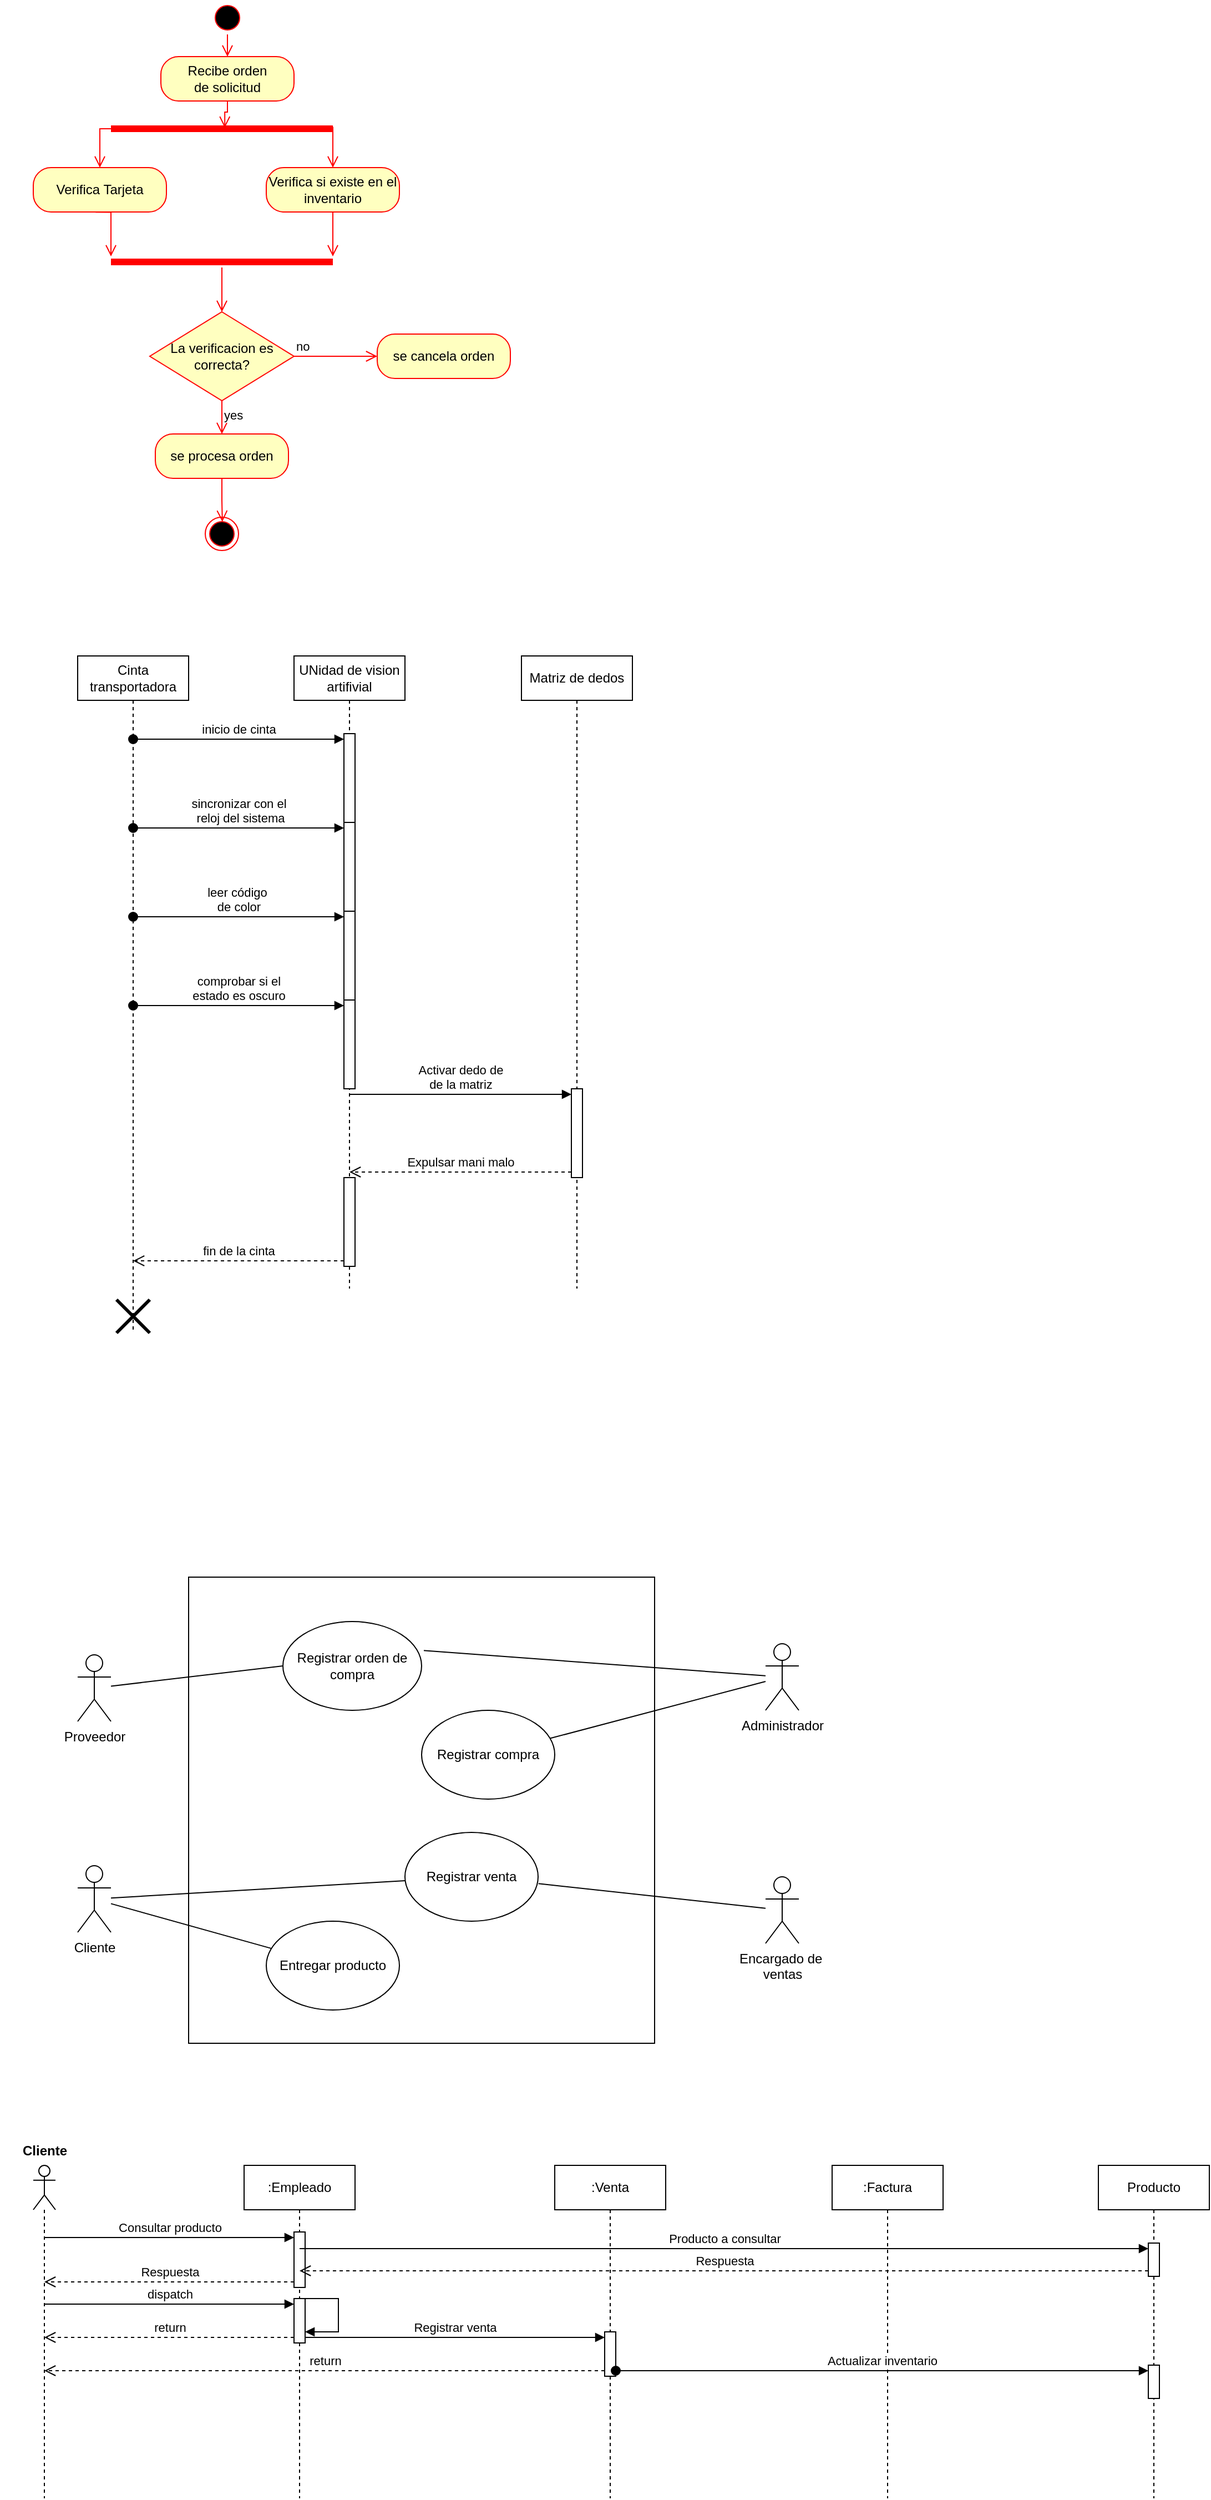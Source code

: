 <mxfile version="22.1.0" type="github">
  <diagram id="R2lEEEUBdFMjLlhIrx00" name="Page-1">
    <mxGraphModel dx="933" dy="443" grid="1" gridSize="10" guides="1" tooltips="1" connect="1" arrows="1" fold="1" page="1" pageScale="1" pageWidth="850" pageHeight="1100" math="0" shadow="0" extFonts="Permanent Marker^https://fonts.googleapis.com/css?family=Permanent+Marker">
      <root>
        <mxCell id="0" />
        <mxCell id="1" parent="0" />
        <mxCell id="CYu5cwrfjiV9SocdkziE-3" value="" style="ellipse;html=1;shape=startState;fillColor=#000000;strokeColor=#ff0000;" parent="1" vertex="1">
          <mxGeometry x="210" y="70" width="30" height="30" as="geometry" />
        </mxCell>
        <mxCell id="CYu5cwrfjiV9SocdkziE-4" value="" style="edgeStyle=orthogonalEdgeStyle;html=1;verticalAlign=bottom;endArrow=open;endSize=8;strokeColor=#ff0000;rounded=0;entryX=0.5;entryY=0;entryDx=0;entryDy=0;" parent="1" source="CYu5cwrfjiV9SocdkziE-3" target="CYu5cwrfjiV9SocdkziE-5" edge="1">
          <mxGeometry relative="1" as="geometry">
            <mxPoint x="225" y="120" as="targetPoint" />
          </mxGeometry>
        </mxCell>
        <mxCell id="CYu5cwrfjiV9SocdkziE-5" value="Recibe orden&lt;br&gt;de solicitud" style="rounded=1;whiteSpace=wrap;html=1;arcSize=40;fontColor=#000000;fillColor=#ffffc0;strokeColor=#ff0000;" parent="1" vertex="1">
          <mxGeometry x="165" y="120" width="120" height="40" as="geometry" />
        </mxCell>
        <mxCell id="CYu5cwrfjiV9SocdkziE-6" value="" style="edgeStyle=orthogonalEdgeStyle;html=1;verticalAlign=bottom;endArrow=open;endSize=8;strokeColor=#ff0000;rounded=0;entryX=0.513;entryY=0.414;entryDx=0;entryDy=0;entryPerimeter=0;" parent="1" source="CYu5cwrfjiV9SocdkziE-5" target="CYu5cwrfjiV9SocdkziE-16" edge="1">
          <mxGeometry relative="1" as="geometry">
            <mxPoint x="225" y="180" as="targetPoint" />
          </mxGeometry>
        </mxCell>
        <mxCell id="CYu5cwrfjiV9SocdkziE-8" value="" style="edgeStyle=orthogonalEdgeStyle;html=1;verticalAlign=bottom;endArrow=open;endSize=8;strokeColor=#ff0000;rounded=0;exitX=0;exitY=0.5;exitDx=0;exitDy=0;exitPerimeter=0;entryX=0.5;entryY=0;entryDx=0;entryDy=0;" parent="1" source="CYu5cwrfjiV9SocdkziE-16" target="CYu5cwrfjiV9SocdkziE-9" edge="1">
          <mxGeometry relative="1" as="geometry">
            <mxPoint x="120" y="222.5" as="targetPoint" />
            <mxPoint x="120" y="147.5" as="sourcePoint" />
            <Array as="points" />
          </mxGeometry>
        </mxCell>
        <mxCell id="CYu5cwrfjiV9SocdkziE-9" value="Verifica Tarjeta" style="rounded=1;whiteSpace=wrap;html=1;arcSize=40;fontColor=#000000;fillColor=#ffffc0;strokeColor=#ff0000;" parent="1" vertex="1">
          <mxGeometry x="50" y="220" width="120" height="40" as="geometry" />
        </mxCell>
        <mxCell id="CYu5cwrfjiV9SocdkziE-10" value="" style="edgeStyle=orthogonalEdgeStyle;html=1;verticalAlign=bottom;endArrow=open;endSize=8;strokeColor=#ff0000;rounded=0;exitX=0.468;exitY=1.004;exitDx=0;exitDy=0;exitPerimeter=0;" parent="1" source="CYu5cwrfjiV9SocdkziE-9" target="CYu5cwrfjiV9SocdkziE-18" edge="1">
          <mxGeometry relative="1" as="geometry">
            <mxPoint x="120" y="360" as="targetPoint" />
            <mxPoint x="120" y="270" as="sourcePoint" />
            <Array as="points">
              <mxPoint x="120" y="260" />
            </Array>
          </mxGeometry>
        </mxCell>
        <mxCell id="CYu5cwrfjiV9SocdkziE-16" value="" style="shape=line;html=1;strokeWidth=6;strokeColor=#ff0000;" parent="1" vertex="1">
          <mxGeometry x="120" y="180" width="200" height="10" as="geometry" />
        </mxCell>
        <mxCell id="CYu5cwrfjiV9SocdkziE-18" value="" style="shape=line;html=1;strokeWidth=6;strokeColor=#ff0000;" parent="1" vertex="1">
          <mxGeometry x="120" y="300" width="200" height="10" as="geometry" />
        </mxCell>
        <mxCell id="CYu5cwrfjiV9SocdkziE-19" value="" style="edgeStyle=orthogonalEdgeStyle;html=1;verticalAlign=bottom;endArrow=open;endSize=8;strokeColor=#ff0000;rounded=0;entryX=0.5;entryY=0;entryDx=0;entryDy=0;" parent="1" source="CYu5cwrfjiV9SocdkziE-18" target="CYu5cwrfjiV9SocdkziE-23" edge="1">
          <mxGeometry relative="1" as="geometry">
            <mxPoint x="220" y="430" as="targetPoint" />
          </mxGeometry>
        </mxCell>
        <mxCell id="CYu5cwrfjiV9SocdkziE-20" value="" style="edgeStyle=orthogonalEdgeStyle;html=1;verticalAlign=bottom;endArrow=open;endSize=8;strokeColor=#ff0000;rounded=0;exitX=0.988;exitY=0.38;exitDx=0;exitDy=0;exitPerimeter=0;" parent="1" source="CYu5cwrfjiV9SocdkziE-16" target="CYu5cwrfjiV9SocdkziE-21" edge="1">
          <mxGeometry relative="1" as="geometry">
            <mxPoint x="320" y="222.5" as="targetPoint" />
            <mxPoint x="320" y="190" as="sourcePoint" />
            <Array as="points">
              <mxPoint x="320" y="184" />
            </Array>
          </mxGeometry>
        </mxCell>
        <mxCell id="CYu5cwrfjiV9SocdkziE-21" value="Verifica si existe en el inventario" style="rounded=1;whiteSpace=wrap;html=1;arcSize=40;fontColor=#000000;fillColor=#ffffc0;strokeColor=#ff0000;" parent="1" vertex="1">
          <mxGeometry x="260" y="220" width="120" height="40" as="geometry" />
        </mxCell>
        <mxCell id="CYu5cwrfjiV9SocdkziE-22" value="" style="edgeStyle=orthogonalEdgeStyle;html=1;verticalAlign=bottom;endArrow=open;endSize=8;strokeColor=#ff0000;rounded=0;" parent="1" source="CYu5cwrfjiV9SocdkziE-21" edge="1">
          <mxGeometry relative="1" as="geometry">
            <mxPoint x="320" y="300" as="targetPoint" />
            <mxPoint x="320" y="260" as="sourcePoint" />
            <Array as="points" />
          </mxGeometry>
        </mxCell>
        <mxCell id="CYu5cwrfjiV9SocdkziE-23" value="La verificacion es correcta?" style="rhombus;whiteSpace=wrap;html=1;fontColor=#000000;fillColor=#ffffc0;strokeColor=#ff0000;" parent="1" vertex="1">
          <mxGeometry x="155" y="350" width="130" height="80" as="geometry" />
        </mxCell>
        <mxCell id="CYu5cwrfjiV9SocdkziE-24" value="no" style="edgeStyle=orthogonalEdgeStyle;html=1;align=left;verticalAlign=bottom;endArrow=open;endSize=8;strokeColor=#ff0000;rounded=0;" parent="1" source="CYu5cwrfjiV9SocdkziE-23" edge="1">
          <mxGeometry x="-1" relative="1" as="geometry">
            <mxPoint x="360" y="390" as="targetPoint" />
          </mxGeometry>
        </mxCell>
        <mxCell id="CYu5cwrfjiV9SocdkziE-25" value="yes" style="edgeStyle=orthogonalEdgeStyle;html=1;align=left;verticalAlign=top;endArrow=open;endSize=8;strokeColor=#ff0000;rounded=0;" parent="1" source="CYu5cwrfjiV9SocdkziE-23" target="CYu5cwrfjiV9SocdkziE-31" edge="1">
          <mxGeometry x="-1" relative="1" as="geometry">
            <mxPoint x="220" y="530" as="targetPoint" />
          </mxGeometry>
        </mxCell>
        <mxCell id="CYu5cwrfjiV9SocdkziE-29" value="se cancela orden" style="rounded=1;whiteSpace=wrap;html=1;arcSize=40;fontColor=#000000;fillColor=#ffffc0;strokeColor=#ff0000;" parent="1" vertex="1">
          <mxGeometry x="360" y="370" width="120" height="40" as="geometry" />
        </mxCell>
        <mxCell id="CYu5cwrfjiV9SocdkziE-31" value="se procesa orden" style="rounded=1;whiteSpace=wrap;html=1;arcSize=40;fontColor=#000000;fillColor=#ffffc0;strokeColor=#ff0000;" parent="1" vertex="1">
          <mxGeometry x="160" y="460" width="120" height="40" as="geometry" />
        </mxCell>
        <mxCell id="CYu5cwrfjiV9SocdkziE-32" value="" style="ellipse;html=1;shape=endState;fillColor=#000000;strokeColor=#ff0000;" parent="1" vertex="1">
          <mxGeometry x="205" y="535" width="30" height="30" as="geometry" />
        </mxCell>
        <mxCell id="CYu5cwrfjiV9SocdkziE-35" value="" style="edgeStyle=orthogonalEdgeStyle;html=1;align=left;verticalAlign=top;endArrow=open;endSize=8;strokeColor=#ff0000;rounded=0;entryX=0.513;entryY=0.139;entryDx=0;entryDy=0;entryPerimeter=0;exitX=0.5;exitY=1;exitDx=0;exitDy=0;" parent="1" source="CYu5cwrfjiV9SocdkziE-31" target="CYu5cwrfjiV9SocdkziE-32" edge="1">
          <mxGeometry x="-1" relative="1" as="geometry">
            <mxPoint x="219.9" y="610" as="targetPoint" />
            <mxPoint x="219.9" y="570" as="sourcePoint" />
            <Array as="points">
              <mxPoint x="220" y="520" />
              <mxPoint x="220" y="520" />
            </Array>
          </mxGeometry>
        </mxCell>
        <mxCell id="Lv1skkVpec8RTPj35JqM-1" value="Cinta transportadora" style="shape=umlLifeline;perimeter=lifelinePerimeter;whiteSpace=wrap;html=1;container=1;dropTarget=0;collapsible=0;recursiveResize=0;outlineConnect=0;portConstraint=eastwest;newEdgeStyle={&quot;curved&quot;:0,&quot;rounded&quot;:0};" parent="1" vertex="1">
          <mxGeometry x="90" y="660" width="100" height="610" as="geometry" />
        </mxCell>
        <mxCell id="Lv1skkVpec8RTPj35JqM-19" value="" style="shape=umlDestroy;whiteSpace=wrap;html=1;strokeWidth=3;targetShapes=umlLifeline;" parent="Lv1skkVpec8RTPj35JqM-1" vertex="1">
          <mxGeometry x="35" y="580" width="30" height="30" as="geometry" />
        </mxCell>
        <mxCell id="Lv1skkVpec8RTPj35JqM-2" value="UNidad de vision artifivial" style="shape=umlLifeline;perimeter=lifelinePerimeter;whiteSpace=wrap;html=1;container=1;dropTarget=0;collapsible=0;recursiveResize=0;outlineConnect=0;portConstraint=eastwest;newEdgeStyle={&quot;curved&quot;:0,&quot;rounded&quot;:0};" parent="1" vertex="1">
          <mxGeometry x="285" y="660" width="100" height="570" as="geometry" />
        </mxCell>
        <mxCell id="Lv1skkVpec8RTPj35JqM-4" value="" style="html=1;points=[[0,0,0,0,5],[0,1,0,0,-5],[1,0,0,0,5],[1,1,0,0,-5]];perimeter=orthogonalPerimeter;outlineConnect=0;targetShapes=umlLifeline;portConstraint=eastwest;newEdgeStyle={&quot;curved&quot;:0,&quot;rounded&quot;:0};" parent="Lv1skkVpec8RTPj35JqM-2" vertex="1">
          <mxGeometry x="45" y="70" width="10" height="80" as="geometry" />
        </mxCell>
        <mxCell id="Lv1skkVpec8RTPj35JqM-6" value="" style="html=1;points=[[0,0,0,0,5],[0,1,0,0,-5],[1,0,0,0,5],[1,1,0,0,-5]];perimeter=orthogonalPerimeter;outlineConnect=0;targetShapes=umlLifeline;portConstraint=eastwest;newEdgeStyle={&quot;curved&quot;:0,&quot;rounded&quot;:0};" parent="Lv1skkVpec8RTPj35JqM-2" vertex="1">
          <mxGeometry x="45" y="150" width="10" height="80" as="geometry" />
        </mxCell>
        <mxCell id="Lv1skkVpec8RTPj35JqM-8" value="" style="html=1;points=[[0,0,0,0,5],[0,1,0,0,-5],[1,0,0,0,5],[1,1,0,0,-5]];perimeter=orthogonalPerimeter;outlineConnect=0;targetShapes=umlLifeline;portConstraint=eastwest;newEdgeStyle={&quot;curved&quot;:0,&quot;rounded&quot;:0};" parent="Lv1skkVpec8RTPj35JqM-2" vertex="1">
          <mxGeometry x="45" y="230" width="10" height="80" as="geometry" />
        </mxCell>
        <mxCell id="Lv1skkVpec8RTPj35JqM-10" value="" style="html=1;points=[[0,0,0,0,5],[0,1,0,0,-5],[1,0,0,0,5],[1,1,0,0,-5]];perimeter=orthogonalPerimeter;outlineConnect=0;targetShapes=umlLifeline;portConstraint=eastwest;newEdgeStyle={&quot;curved&quot;:0,&quot;rounded&quot;:0};" parent="Lv1skkVpec8RTPj35JqM-2" vertex="1">
          <mxGeometry x="45" y="310" width="10" height="80" as="geometry" />
        </mxCell>
        <mxCell id="Lv1skkVpec8RTPj35JqM-16" value="" style="html=1;points=[[0,0,0,0,5],[0,1,0,0,-5],[1,0,0,0,5],[1,1,0,0,-5]];perimeter=orthogonalPerimeter;outlineConnect=0;targetShapes=umlLifeline;portConstraint=eastwest;newEdgeStyle={&quot;curved&quot;:0,&quot;rounded&quot;:0};" parent="Lv1skkVpec8RTPj35JqM-2" vertex="1">
          <mxGeometry x="45" y="470" width="10" height="80" as="geometry" />
        </mxCell>
        <mxCell id="Lv1skkVpec8RTPj35JqM-3" value="Matriz de dedos" style="shape=umlLifeline;perimeter=lifelinePerimeter;whiteSpace=wrap;html=1;container=1;dropTarget=0;collapsible=0;recursiveResize=0;outlineConnect=0;portConstraint=eastwest;newEdgeStyle={&quot;curved&quot;:0,&quot;rounded&quot;:0};" parent="1" vertex="1">
          <mxGeometry x="490" y="660" width="100" height="570" as="geometry" />
        </mxCell>
        <mxCell id="Lv1skkVpec8RTPj35JqM-12" value="" style="html=1;points=[[0,0,0,0,5],[0,1,0,0,-5],[1,0,0,0,5],[1,1,0,0,-5]];perimeter=orthogonalPerimeter;outlineConnect=0;targetShapes=umlLifeline;portConstraint=eastwest;newEdgeStyle={&quot;curved&quot;:0,&quot;rounded&quot;:0};" parent="Lv1skkVpec8RTPj35JqM-3" vertex="1">
          <mxGeometry x="45" y="390" width="10" height="80" as="geometry" />
        </mxCell>
        <mxCell id="Lv1skkVpec8RTPj35JqM-5" value="inicio de cinta" style="html=1;verticalAlign=bottom;startArrow=oval;endArrow=block;startSize=8;curved=0;rounded=0;entryX=0;entryY=0;entryDx=0;entryDy=5;" parent="1" source="Lv1skkVpec8RTPj35JqM-1" target="Lv1skkVpec8RTPj35JqM-4" edge="1">
          <mxGeometry relative="1" as="geometry">
            <mxPoint x="260" y="735" as="sourcePoint" />
          </mxGeometry>
        </mxCell>
        <mxCell id="Lv1skkVpec8RTPj35JqM-7" value="sincronizar con el&lt;br&gt;&amp;nbsp;reloj del sistema" style="html=1;verticalAlign=bottom;startArrow=oval;endArrow=block;startSize=8;curved=0;rounded=0;entryX=0;entryY=0;entryDx=0;entryDy=5;" parent="1" source="Lv1skkVpec8RTPj35JqM-1" target="Lv1skkVpec8RTPj35JqM-6" edge="1">
          <mxGeometry relative="1" as="geometry">
            <mxPoint x="260" y="815" as="sourcePoint" />
          </mxGeometry>
        </mxCell>
        <mxCell id="Lv1skkVpec8RTPj35JqM-9" value="leer código&amp;nbsp;&lt;br&gt;de color" style="html=1;verticalAlign=bottom;startArrow=oval;endArrow=block;startSize=8;curved=0;rounded=0;entryX=0;entryY=0;entryDx=0;entryDy=5;" parent="1" source="Lv1skkVpec8RTPj35JqM-1" target="Lv1skkVpec8RTPj35JqM-8" edge="1">
          <mxGeometry relative="1" as="geometry">
            <mxPoint x="260" y="895" as="sourcePoint" />
          </mxGeometry>
        </mxCell>
        <mxCell id="Lv1skkVpec8RTPj35JqM-11" value="comprobar si el&lt;br&gt;estado es oscuro" style="html=1;verticalAlign=bottom;startArrow=oval;endArrow=block;startSize=8;curved=0;rounded=0;entryX=0;entryY=0;entryDx=0;entryDy=5;" parent="1" source="Lv1skkVpec8RTPj35JqM-1" target="Lv1skkVpec8RTPj35JqM-10" edge="1">
          <mxGeometry relative="1" as="geometry">
            <mxPoint x="260" y="975" as="sourcePoint" />
          </mxGeometry>
        </mxCell>
        <mxCell id="Lv1skkVpec8RTPj35JqM-13" value="Activar dedo de&lt;br&gt;de la matriz" style="html=1;verticalAlign=bottom;endArrow=block;curved=0;rounded=0;entryX=0;entryY=0;entryDx=0;entryDy=5;" parent="1" source="Lv1skkVpec8RTPj35JqM-2" target="Lv1skkVpec8RTPj35JqM-12" edge="1">
          <mxGeometry relative="1" as="geometry">
            <mxPoint x="465" y="1055" as="sourcePoint" />
          </mxGeometry>
        </mxCell>
        <mxCell id="Lv1skkVpec8RTPj35JqM-14" value="Expulsar mani malo" style="html=1;verticalAlign=bottom;endArrow=open;dashed=1;endSize=8;curved=0;rounded=0;exitX=0;exitY=1;exitDx=0;exitDy=-5;" parent="1" source="Lv1skkVpec8RTPj35JqM-12" target="Lv1skkVpec8RTPj35JqM-2" edge="1">
          <mxGeometry relative="1" as="geometry">
            <mxPoint x="465" y="1125" as="targetPoint" />
          </mxGeometry>
        </mxCell>
        <mxCell id="Lv1skkVpec8RTPj35JqM-18" value="fin de la cinta" style="html=1;verticalAlign=bottom;endArrow=open;dashed=1;endSize=8;curved=0;rounded=0;exitX=0;exitY=1;exitDx=0;exitDy=-5;" parent="1" source="Lv1skkVpec8RTPj35JqM-16" target="Lv1skkVpec8RTPj35JqM-1" edge="1">
          <mxGeometry relative="1" as="geometry">
            <mxPoint x="260" y="1205" as="targetPoint" />
          </mxGeometry>
        </mxCell>
        <mxCell id="yS-OnioIa6cPCKqzB9XT-1" value="Proveedor" style="shape=umlActor;verticalLabelPosition=bottom;verticalAlign=top;html=1;outlineConnect=0;" vertex="1" parent="1">
          <mxGeometry x="90" y="1560" width="30" height="60" as="geometry" />
        </mxCell>
        <mxCell id="yS-OnioIa6cPCKqzB9XT-6" value="Cliente" style="shape=umlActor;verticalLabelPosition=bottom;verticalAlign=top;html=1;outlineConnect=0;" vertex="1" parent="1">
          <mxGeometry x="90" y="1750" width="30" height="60" as="geometry" />
        </mxCell>
        <mxCell id="yS-OnioIa6cPCKqzB9XT-7" value="" style="whiteSpace=wrap;html=1;aspect=fixed;" vertex="1" parent="1">
          <mxGeometry x="190" y="1490" width="420" height="420" as="geometry" />
        </mxCell>
        <mxCell id="yS-OnioIa6cPCKqzB9XT-8" value="Administrador" style="shape=umlActor;verticalLabelPosition=bottom;verticalAlign=top;html=1;outlineConnect=0;" vertex="1" parent="1">
          <mxGeometry x="710" y="1550" width="30" height="60" as="geometry" />
        </mxCell>
        <mxCell id="yS-OnioIa6cPCKqzB9XT-9" value="Encargado de&amp;nbsp;&lt;br&gt;ventas" style="shape=umlActor;verticalLabelPosition=bottom;verticalAlign=top;html=1;outlineConnect=0;" vertex="1" parent="1">
          <mxGeometry x="710" y="1760" width="30" height="60" as="geometry" />
        </mxCell>
        <mxCell id="yS-OnioIa6cPCKqzB9XT-10" value="Registrar orden de compra" style="ellipse;whiteSpace=wrap;html=1;" vertex="1" parent="1">
          <mxGeometry x="275" y="1530" width="125" height="80" as="geometry" />
        </mxCell>
        <mxCell id="yS-OnioIa6cPCKqzB9XT-11" value="" style="endArrow=none;html=1;rounded=0;entryX=0;entryY=0.5;entryDx=0;entryDy=0;" edge="1" parent="1" source="yS-OnioIa6cPCKqzB9XT-1" target="yS-OnioIa6cPCKqzB9XT-10">
          <mxGeometry width="50" height="50" relative="1" as="geometry">
            <mxPoint x="170" y="1610" as="sourcePoint" />
            <mxPoint x="220" y="1560" as="targetPoint" />
          </mxGeometry>
        </mxCell>
        <mxCell id="yS-OnioIa6cPCKqzB9XT-12" value="" style="endArrow=none;html=1;rounded=0;exitX=1.016;exitY=0.327;exitDx=0;exitDy=0;exitPerimeter=0;" edge="1" parent="1" source="yS-OnioIa6cPCKqzB9XT-10" target="yS-OnioIa6cPCKqzB9XT-8">
          <mxGeometry width="50" height="50" relative="1" as="geometry">
            <mxPoint x="400" y="1568" as="sourcePoint" />
            <mxPoint x="555" y="1550" as="targetPoint" />
          </mxGeometry>
        </mxCell>
        <mxCell id="yS-OnioIa6cPCKqzB9XT-13" value="Registrar compra" style="ellipse;whiteSpace=wrap;html=1;" vertex="1" parent="1">
          <mxGeometry x="400" y="1610" width="120" height="80" as="geometry" />
        </mxCell>
        <mxCell id="yS-OnioIa6cPCKqzB9XT-14" value="Registrar venta" style="ellipse;whiteSpace=wrap;html=1;" vertex="1" parent="1">
          <mxGeometry x="385" y="1720" width="120" height="80" as="geometry" />
        </mxCell>
        <mxCell id="yS-OnioIa6cPCKqzB9XT-15" value="Entregar producto" style="ellipse;whiteSpace=wrap;html=1;" vertex="1" parent="1">
          <mxGeometry x="260" y="1800" width="120" height="80" as="geometry" />
        </mxCell>
        <mxCell id="yS-OnioIa6cPCKqzB9XT-16" value="" style="endArrow=none;html=1;rounded=0;" edge="1" parent="1" source="yS-OnioIa6cPCKqzB9XT-13" target="yS-OnioIa6cPCKqzB9XT-8">
          <mxGeometry width="50" height="50" relative="1" as="geometry">
            <mxPoint x="630" y="1650" as="sourcePoint" />
            <mxPoint x="680" y="1600" as="targetPoint" />
          </mxGeometry>
        </mxCell>
        <mxCell id="yS-OnioIa6cPCKqzB9XT-17" value="" style="endArrow=none;html=1;rounded=0;entryX=1.003;entryY=0.577;entryDx=0;entryDy=0;entryPerimeter=0;" edge="1" parent="1" source="yS-OnioIa6cPCKqzB9XT-9" target="yS-OnioIa6cPCKqzB9XT-14">
          <mxGeometry width="50" height="50" relative="1" as="geometry">
            <mxPoint x="630" y="1790" as="sourcePoint" />
            <mxPoint x="680" y="1740" as="targetPoint" />
          </mxGeometry>
        </mxCell>
        <mxCell id="yS-OnioIa6cPCKqzB9XT-18" value="" style="endArrow=none;html=1;rounded=0;" edge="1" parent="1" source="yS-OnioIa6cPCKqzB9XT-6" target="yS-OnioIa6cPCKqzB9XT-15">
          <mxGeometry width="50" height="50" relative="1" as="geometry">
            <mxPoint x="190" y="1820" as="sourcePoint" />
            <mxPoint x="240" y="1770" as="targetPoint" />
          </mxGeometry>
        </mxCell>
        <mxCell id="yS-OnioIa6cPCKqzB9XT-19" value="" style="endArrow=none;html=1;rounded=0;" edge="1" parent="1" source="yS-OnioIa6cPCKqzB9XT-6" target="yS-OnioIa6cPCKqzB9XT-14">
          <mxGeometry width="50" height="50" relative="1" as="geometry">
            <mxPoint x="130" y="1791" as="sourcePoint" />
            <mxPoint x="420" y="1815" as="targetPoint" />
          </mxGeometry>
        </mxCell>
        <mxCell id="yS-OnioIa6cPCKqzB9XT-21" value=":Empleado" style="shape=umlLifeline;perimeter=lifelinePerimeter;whiteSpace=wrap;html=1;container=1;dropTarget=0;collapsible=0;recursiveResize=0;outlineConnect=0;portConstraint=eastwest;newEdgeStyle={&quot;curved&quot;:0,&quot;rounded&quot;:0};" vertex="1" parent="1">
          <mxGeometry x="240" y="2020" width="100" height="300" as="geometry" />
        </mxCell>
        <mxCell id="yS-OnioIa6cPCKqzB9XT-33" value="" style="html=1;points=[[0,0,0,0,5],[0,1,0,0,-5],[1,0,0,0,5],[1,1,0,0,-5]];perimeter=orthogonalPerimeter;outlineConnect=0;targetShapes=umlLifeline;portConstraint=eastwest;newEdgeStyle={&quot;curved&quot;:0,&quot;rounded&quot;:0};" vertex="1" parent="yS-OnioIa6cPCKqzB9XT-21">
          <mxGeometry x="45" y="60" width="10" height="50" as="geometry" />
        </mxCell>
        <mxCell id="yS-OnioIa6cPCKqzB9XT-44" value="" style="html=1;points=[[0,0,0,0,5],[0,1,0,0,-5],[1,0,0,0,5],[1,1,0,0,-5]];perimeter=orthogonalPerimeter;outlineConnect=0;targetShapes=umlLifeline;portConstraint=eastwest;newEdgeStyle={&quot;curved&quot;:0,&quot;rounded&quot;:0};" vertex="1" parent="yS-OnioIa6cPCKqzB9XT-21">
          <mxGeometry x="45" y="120" width="10" height="40" as="geometry" />
        </mxCell>
        <mxCell id="yS-OnioIa6cPCKqzB9XT-45" value="" style="html=1;align=left;spacingLeft=2;endArrow=block;rounded=0;edgeStyle=orthogonalEdgeStyle;curved=0;rounded=0;" edge="1" target="yS-OnioIa6cPCKqzB9XT-44" parent="yS-OnioIa6cPCKqzB9XT-21">
          <mxGeometry relative="1" as="geometry">
            <mxPoint x="55" y="120" as="sourcePoint" />
            <Array as="points">
              <mxPoint x="85" y="150" />
            </Array>
          </mxGeometry>
        </mxCell>
        <mxCell id="yS-OnioIa6cPCKqzB9XT-22" value=":Factura" style="shape=umlLifeline;perimeter=lifelinePerimeter;whiteSpace=wrap;html=1;container=1;dropTarget=0;collapsible=0;recursiveResize=0;outlineConnect=0;portConstraint=eastwest;newEdgeStyle={&quot;curved&quot;:0,&quot;rounded&quot;:0};" vertex="1" parent="1">
          <mxGeometry x="770" y="2020" width="100" height="300" as="geometry" />
        </mxCell>
        <mxCell id="yS-OnioIa6cPCKqzB9XT-23" value="Producto" style="shape=umlLifeline;perimeter=lifelinePerimeter;whiteSpace=wrap;html=1;container=1;dropTarget=0;collapsible=0;recursiveResize=0;outlineConnect=0;portConstraint=eastwest;newEdgeStyle={&quot;curved&quot;:0,&quot;rounded&quot;:0};" vertex="1" parent="1">
          <mxGeometry x="1010" y="2020" width="100" height="300" as="geometry" />
        </mxCell>
        <mxCell id="yS-OnioIa6cPCKqzB9XT-36" value="" style="html=1;points=[[0,0,0,0,5],[0,1,0,0,-5],[1,0,0,0,5],[1,1,0,0,-5]];perimeter=orthogonalPerimeter;outlineConnect=0;targetShapes=umlLifeline;portConstraint=eastwest;newEdgeStyle={&quot;curved&quot;:0,&quot;rounded&quot;:0};" vertex="1" parent="yS-OnioIa6cPCKqzB9XT-23">
          <mxGeometry x="45" y="70" width="10" height="30" as="geometry" />
        </mxCell>
        <mxCell id="yS-OnioIa6cPCKqzB9XT-50" value="" style="html=1;points=[[0,0,0,0,5],[0,1,0,0,-5],[1,0,0,0,5],[1,1,0,0,-5]];perimeter=orthogonalPerimeter;outlineConnect=0;targetShapes=umlLifeline;portConstraint=eastwest;newEdgeStyle={&quot;curved&quot;:0,&quot;rounded&quot;:0};" vertex="1" parent="yS-OnioIa6cPCKqzB9XT-23">
          <mxGeometry x="45" y="180" width="10" height="30" as="geometry" />
        </mxCell>
        <mxCell id="yS-OnioIa6cPCKqzB9XT-24" value="" style="shape=umlLifeline;perimeter=lifelinePerimeter;whiteSpace=wrap;html=1;container=1;dropTarget=0;collapsible=0;recursiveResize=0;outlineConnect=0;portConstraint=eastwest;newEdgeStyle={&quot;curved&quot;:0,&quot;rounded&quot;:0};participant=umlActor;" vertex="1" parent="1">
          <mxGeometry x="50" y="2020" width="20" height="300" as="geometry" />
        </mxCell>
        <mxCell id="yS-OnioIa6cPCKqzB9XT-25" value="Cliente" style="text;align=center;fontStyle=1;verticalAlign=middle;spacingLeft=3;spacingRight=3;strokeColor=none;rotatable=0;points=[[0,0.5],[1,0.5]];portConstraint=eastwest;html=1;" vertex="1" parent="1">
          <mxGeometry x="20" y="1994" width="80" height="26" as="geometry" />
        </mxCell>
        <mxCell id="yS-OnioIa6cPCKqzB9XT-28" value=":Venta" style="shape=umlLifeline;perimeter=lifelinePerimeter;whiteSpace=wrap;html=1;container=1;dropTarget=0;collapsible=0;recursiveResize=0;outlineConnect=0;portConstraint=eastwest;newEdgeStyle={&quot;curved&quot;:0,&quot;rounded&quot;:0};" vertex="1" parent="1">
          <mxGeometry x="520" y="2020" width="100" height="300" as="geometry" />
        </mxCell>
        <mxCell id="yS-OnioIa6cPCKqzB9XT-46" value="" style="html=1;points=[[0,0,0,0,5],[0,1,0,0,-5],[1,0,0,0,5],[1,1,0,0,-5]];perimeter=orthogonalPerimeter;outlineConnect=0;targetShapes=umlLifeline;portConstraint=eastwest;newEdgeStyle={&quot;curved&quot;:0,&quot;rounded&quot;:0};" vertex="1" parent="yS-OnioIa6cPCKqzB9XT-28">
          <mxGeometry x="45" y="150" width="10" height="40" as="geometry" />
        </mxCell>
        <mxCell id="yS-OnioIa6cPCKqzB9XT-34" value="Consultar producto" style="html=1;verticalAlign=bottom;endArrow=block;curved=0;rounded=0;entryX=0;entryY=0;entryDx=0;entryDy=5;" edge="1" target="yS-OnioIa6cPCKqzB9XT-33" parent="1" source="yS-OnioIa6cPCKqzB9XT-24">
          <mxGeometry relative="1" as="geometry">
            <mxPoint x="215" y="2085" as="sourcePoint" />
          </mxGeometry>
        </mxCell>
        <mxCell id="yS-OnioIa6cPCKqzB9XT-35" value="Respuesta" style="html=1;verticalAlign=bottom;endArrow=open;dashed=1;endSize=8;curved=0;rounded=0;exitX=0;exitY=1;exitDx=0;exitDy=-5;" edge="1" source="yS-OnioIa6cPCKqzB9XT-33" parent="1" target="yS-OnioIa6cPCKqzB9XT-24">
          <mxGeometry relative="1" as="geometry">
            <mxPoint x="215" y="2155" as="targetPoint" />
          </mxGeometry>
        </mxCell>
        <mxCell id="yS-OnioIa6cPCKqzB9XT-38" value="Respuesta" style="html=1;verticalAlign=bottom;endArrow=open;dashed=1;endSize=8;curved=0;rounded=0;exitX=0;exitY=1;exitDx=0;exitDy=-5;" edge="1" source="yS-OnioIa6cPCKqzB9XT-36" parent="1" target="yS-OnioIa6cPCKqzB9XT-21">
          <mxGeometry relative="1" as="geometry">
            <mxPoint x="985" y="2165" as="targetPoint" />
          </mxGeometry>
        </mxCell>
        <mxCell id="yS-OnioIa6cPCKqzB9XT-37" value="Producto a consultar" style="html=1;verticalAlign=bottom;endArrow=block;curved=0;rounded=0;entryX=0;entryY=0;entryDx=0;entryDy=5;" edge="1" target="yS-OnioIa6cPCKqzB9XT-36" parent="1" source="yS-OnioIa6cPCKqzB9XT-21">
          <mxGeometry relative="1" as="geometry">
            <mxPoint x="985" y="2095" as="sourcePoint" />
          </mxGeometry>
        </mxCell>
        <mxCell id="yS-OnioIa6cPCKqzB9XT-42" value="dispatch" style="html=1;verticalAlign=bottom;endArrow=block;curved=0;rounded=0;entryX=0;entryY=0;entryDx=0;entryDy=5;entryPerimeter=0;" edge="1" target="yS-OnioIa6cPCKqzB9XT-44" parent="1" source="yS-OnioIa6cPCKqzB9XT-24">
          <mxGeometry relative="1" as="geometry">
            <mxPoint x="215" y="2145" as="sourcePoint" />
            <mxPoint x="285" y="2145" as="targetPoint" />
          </mxGeometry>
        </mxCell>
        <mxCell id="yS-OnioIa6cPCKqzB9XT-43" value="return" style="html=1;verticalAlign=bottom;endArrow=open;dashed=1;endSize=8;curved=0;rounded=0;exitX=0;exitY=1;exitDx=0;exitDy=-5;exitPerimeter=0;" edge="1" source="yS-OnioIa6cPCKqzB9XT-44" parent="1" target="yS-OnioIa6cPCKqzB9XT-24">
          <mxGeometry relative="1" as="geometry">
            <mxPoint x="215" y="2215" as="targetPoint" />
            <mxPoint x="285" y="2185" as="sourcePoint" />
          </mxGeometry>
        </mxCell>
        <mxCell id="yS-OnioIa6cPCKqzB9XT-47" value="Registrar venta" style="html=1;verticalAlign=bottom;endArrow=block;curved=0;rounded=0;entryX=0;entryY=0;entryDx=0;entryDy=5;exitX=1;exitY=1;exitDx=0;exitDy=-5;exitPerimeter=0;" edge="1" target="yS-OnioIa6cPCKqzB9XT-46" parent="1" source="yS-OnioIa6cPCKqzB9XT-44">
          <mxGeometry relative="1" as="geometry">
            <mxPoint x="490" y="2185" as="sourcePoint" />
          </mxGeometry>
        </mxCell>
        <mxCell id="yS-OnioIa6cPCKqzB9XT-48" value="return" style="html=1;verticalAlign=bottom;endArrow=open;dashed=1;endSize=8;curved=0;rounded=0;exitX=0;exitY=1;exitDx=0;exitDy=-5;" edge="1" source="yS-OnioIa6cPCKqzB9XT-46" parent="1" target="yS-OnioIa6cPCKqzB9XT-24">
          <mxGeometry relative="1" as="geometry">
            <mxPoint x="490" y="2255" as="targetPoint" />
          </mxGeometry>
        </mxCell>
        <mxCell id="yS-OnioIa6cPCKqzB9XT-51" value="Actualizar inventario" style="html=1;verticalAlign=bottom;startArrow=oval;endArrow=block;startSize=8;curved=0;rounded=0;entryX=0;entryY=0;entryDx=0;entryDy=5;exitX=1;exitY=1;exitDx=0;exitDy=-5;exitPerimeter=0;" edge="1" target="yS-OnioIa6cPCKqzB9XT-50" parent="1" source="yS-OnioIa6cPCKqzB9XT-46">
          <mxGeometry relative="1" as="geometry">
            <mxPoint x="985" y="2215" as="sourcePoint" />
          </mxGeometry>
        </mxCell>
      </root>
    </mxGraphModel>
  </diagram>
</mxfile>
